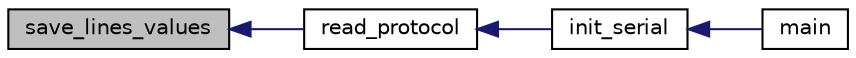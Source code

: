 digraph "save_lines_values"
{
  edge [fontname="Helvetica",fontsize="10",labelfontname="Helvetica",labelfontsize="10"];
  node [fontname="Helvetica",fontsize="10",shape=record];
  rankdir="LR";
  Node14 [label="save_lines_values",height=0.2,width=0.4,color="black", fillcolor="grey75", style="filled", fontcolor="black"];
  Node14 -> Node15 [dir="back",color="midnightblue",fontsize="10",style="solid",fontname="Helvetica"];
  Node15 [label="read_protocol",height=0.2,width=0.4,color="black", fillcolor="white", style="filled",URL="$_serial_8hpp.html#acd224657b8cf228f192135e4604a4e67"];
  Node15 -> Node16 [dir="back",color="midnightblue",fontsize="10",style="solid",fontname="Helvetica"];
  Node16 [label="init_serial",height=0.2,width=0.4,color="black", fillcolor="white", style="filled",URL="$_serial_8hpp.html#a2b084dfbf8ee0767f0387e06c389f8f4"];
  Node16 -> Node17 [dir="back",color="midnightblue",fontsize="10",style="solid",fontname="Helvetica"];
  Node17 [label="main",height=0.2,width=0.4,color="black", fillcolor="white", style="filled",URL="$main_8cpp.html#a0ddf1224851353fc92bfbff6f499fa97"];
}
